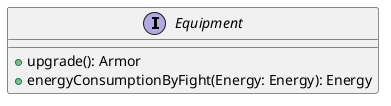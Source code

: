 @startuml
Interface Equipment {
    +upgrade(): Armor
    +energyConsumptionByFight(Energy: Energy): Energy
}
@enduml